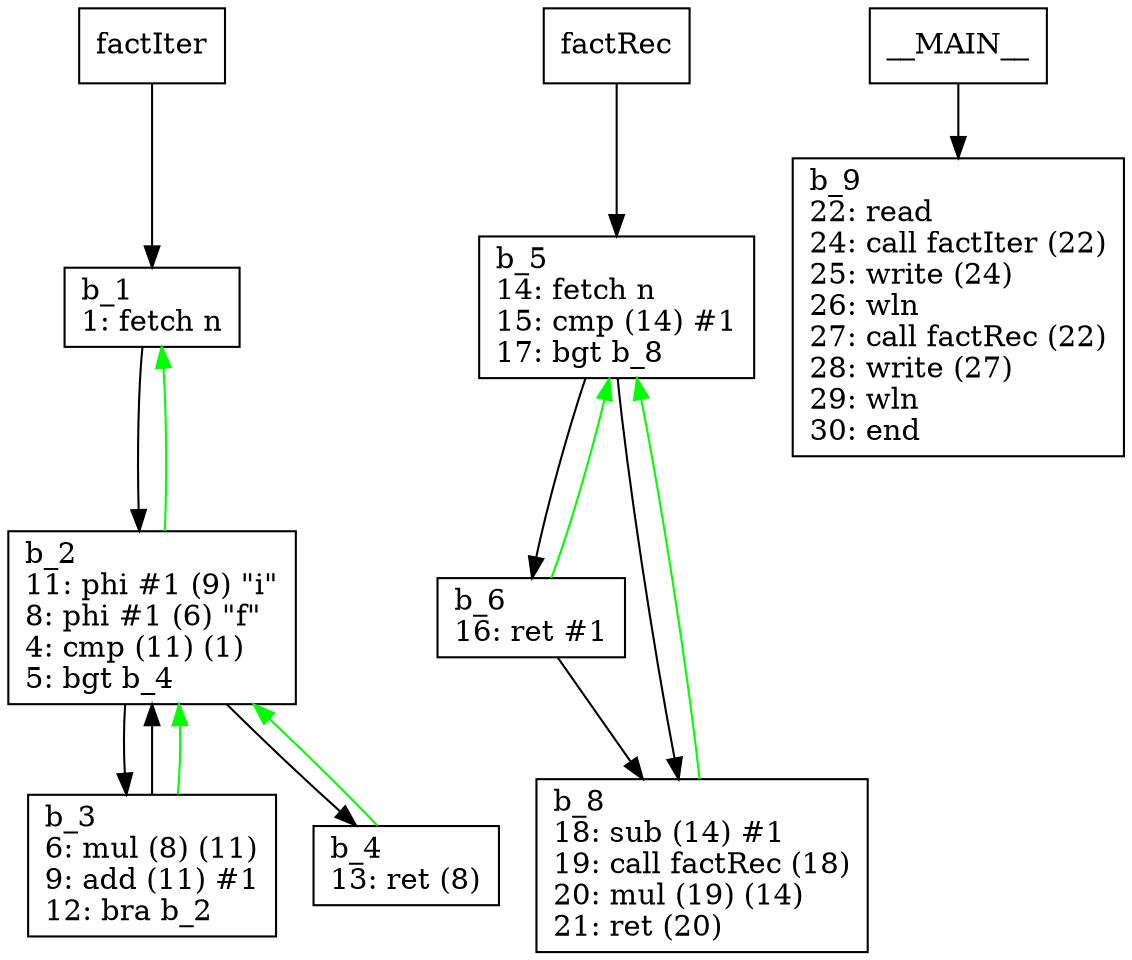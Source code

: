 digraph Computation {
node [shape=box];
factIter -> b_1;
b_1 [label="b_1\l1: fetch n\l"]
b_1 -> b_2;
b_2 [label="b_2\l11: phi #1 (9) \"i\"\l8: phi #1 (6) \"f\"\l4: cmp (11) (1)\l5: bgt b_4\l"]
b_2 -> b_3;
b_3 [label="b_3\l6: mul (8) (11)\l9: add (11) #1\l12: bra b_2\l"]
b_3 -> b_2;
b_3 -> b_2[color="green"];
b_2 -> b_4;
b_4 [label="b_4\l13: ret (8)\l"]
b_4 -> b_2[color="green"];
b_2 -> b_1[color="green"];
factRec -> b_5;
b_5 [label="b_5\l14: fetch n\l15: cmp (14) #1\l17: bgt b_8\l"]
b_5 -> b_6;
b_6 [label="b_6\l16: ret #1\l"]
b_6 -> b_8;
b_8 [label="b_8\l18: sub (14) #1\l19: call factRec (18)\l20: mul (19) (14)\l21: ret (20)\l"]
b_8 -> b_5[color="green"];
b_6 -> b_5[color="green"];
b_5 -> b_8;
__MAIN__ -> b_9;
b_9 [label="b_9\l22: read\l24: call factIter (22)\l25: write (24)\l26: wln\l27: call factRec (22)\l28: write (27)\l29: wln\l30: end\l"]
}